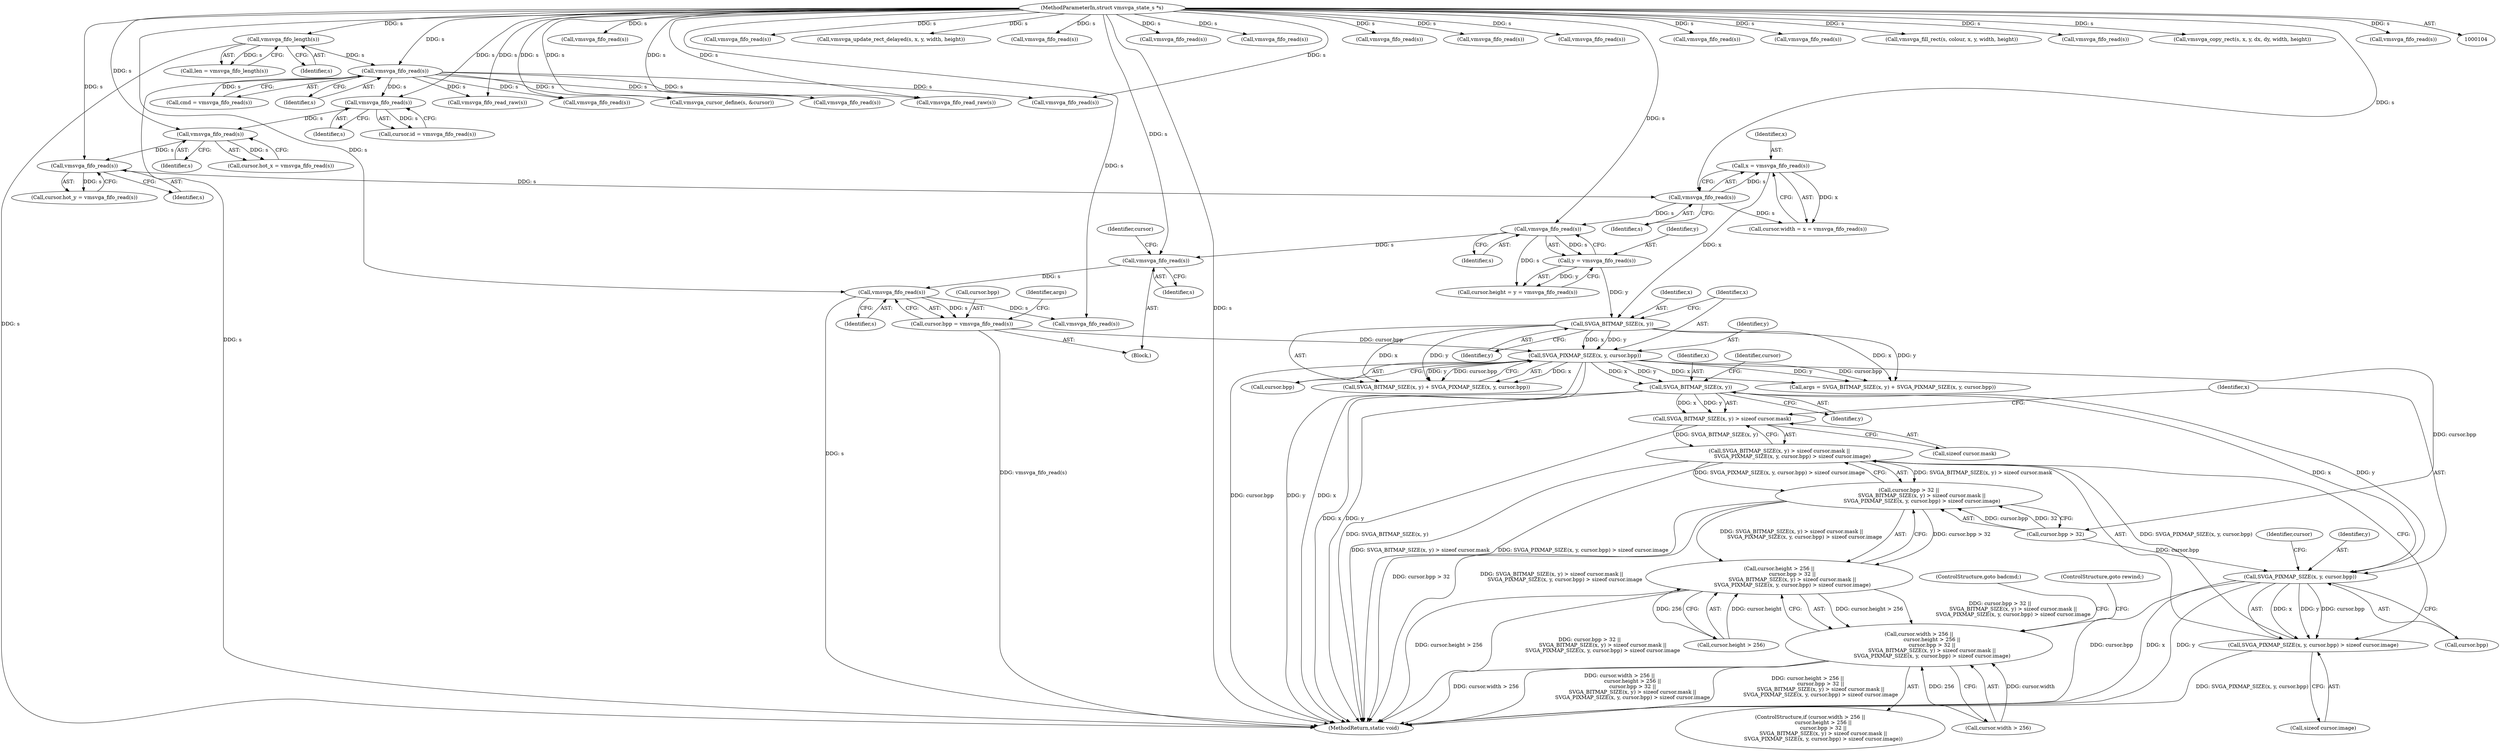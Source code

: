 digraph "1_qemu_167d97a3def77ee2dbf6e908b0ecbfe2103977db@del" {
"1000364" [label="(Call,SVGA_BITMAP_SIZE(x, y))"];
"1000337" [label="(Call,SVGA_PIXMAP_SIZE(x, y, cursor.bpp))"];
"1000334" [label="(Call,SVGA_BITMAP_SIZE(x, y))"];
"1000311" [label="(Call,x = vmsvga_fifo_read(s))"];
"1000313" [label="(Call,vmsvga_fifo_read(s))"];
"1000305" [label="(Call,vmsvga_fifo_read(s))"];
"1000299" [label="(Call,vmsvga_fifo_read(s))"];
"1000293" [label="(Call,vmsvga_fifo_read(s))"];
"1000145" [label="(Call,vmsvga_fifo_read(s))"];
"1000125" [label="(Call,vmsvga_fifo_length(s))"];
"1000105" [label="(MethodParameterIn,struct vmsvga_state_s *s)"];
"1000319" [label="(Call,y = vmsvga_fifo_read(s))"];
"1000321" [label="(Call,vmsvga_fifo_read(s))"];
"1000325" [label="(Call,cursor.bpp = vmsvga_fifo_read(s))"];
"1000329" [label="(Call,vmsvga_fifo_read(s))"];
"1000323" [label="(Call,vmsvga_fifo_read(s))"];
"1000363" [label="(Call,SVGA_BITMAP_SIZE(x, y) > sizeof cursor.mask)"];
"1000362" [label="(Call,SVGA_BITMAP_SIZE(x, y) > sizeof cursor.mask ||\n                SVGA_PIXMAP_SIZE(x, y, cursor.bpp) > sizeof cursor.image)"];
"1000356" [label="(Call,cursor.bpp > 32 ||\n                SVGA_BITMAP_SIZE(x, y) > sizeof cursor.mask ||\n                SVGA_PIXMAP_SIZE(x, y, cursor.bpp) > sizeof cursor.image)"];
"1000350" [label="(Call,cursor.height > 256 ||\n                cursor.bpp > 32 ||\n                SVGA_BITMAP_SIZE(x, y) > sizeof cursor.mask ||\n                SVGA_PIXMAP_SIZE(x, y, cursor.bpp) > sizeof cursor.image)"];
"1000344" [label="(Call,cursor.width > 256 ||\n                cursor.height > 256 ||\n                cursor.bpp > 32 ||\n                SVGA_BITMAP_SIZE(x, y) > sizeof cursor.mask ||\n                SVGA_PIXMAP_SIZE(x, y, cursor.bpp) > sizeof cursor.image)"];
"1000372" [label="(Call,SVGA_PIXMAP_SIZE(x, y, cursor.bpp))"];
"1000371" [label="(Call,SVGA_PIXMAP_SIZE(x, y, cursor.bpp) > sizeof cursor.image)"];
"1000372" [label="(Call,SVGA_PIXMAP_SIZE(x, y, cursor.bpp))"];
"1000336" [label="(Identifier,y)"];
"1000365" [label="(Identifier,x)"];
"1000256" [label="(Call,vmsvga_fifo_read(s))"];
"1000313" [label="(Call,vmsvga_fifo_read(s))"];
"1000240" [label="(Call,vmsvga_fifo_read(s))"];
"1000320" [label="(Identifier,y)"];
"1000525" [label="(Call,vmsvga_fifo_read(s))"];
"1000306" [label="(Identifier,s)"];
"1000123" [label="(Call,len = vmsvga_fifo_length(s))"];
"1000380" [label="(Identifier,cursor)"];
"1000426" [label="(Call,vmsvga_fifo_read_raw(s))"];
"1000364" [label="(Call,SVGA_BITMAP_SIZE(x, y))"];
"1000202" [label="(Call,vmsvga_fifo_read(s))"];
"1000105" [label="(MethodParameterIn,struct vmsvga_state_s *s)"];
"1000175" [label="(Call,vmsvga_update_rect_delayed(s, x, y, width, height))"];
"1000289" [label="(Call,cursor.id = vmsvga_fifo_read(s))"];
"1000307" [label="(Call,cursor.width = x = vmsvga_fifo_read(s))"];
"1000351" [label="(Call,cursor.height > 256)"];
"1000340" [label="(Call,cursor.bpp)"];
"1000363" [label="(Call,SVGA_BITMAP_SIZE(x, y) > sizeof cursor.mask)"];
"1000356" [label="(Call,cursor.bpp > 32 ||\n                SVGA_BITMAP_SIZE(x, y) > sizeof cursor.mask ||\n                SVGA_PIXMAP_SIZE(x, y, cursor.bpp) > sizeof cursor.image)"];
"1000293" [label="(Call,vmsvga_fifo_read(s))"];
"1000315" [label="(Call,cursor.height = y = vmsvga_fifo_read(s))"];
"1000337" [label="(Call,SVGA_PIXMAP_SIZE(x, y, cursor.bpp))"];
"1000210" [label="(Call,vmsvga_fifo_read(s))"];
"1000549" [label="(MethodReturn,static void)"];
"1000294" [label="(Identifier,s)"];
"1000331" [label="(Call,args = SVGA_BITMAP_SIZE(x, y) + SVGA_PIXMAP_SIZE(x, y, cursor.bpp))"];
"1000403" [label="(Call,vmsvga_fifo_read_raw(s))"];
"1000366" [label="(Identifier,y)"];
"1000334" [label="(Call,SVGA_BITMAP_SIZE(x, y))"];
"1000169" [label="(Call,vmsvga_fifo_read(s))"];
"1000339" [label="(Identifier,y)"];
"1000335" [label="(Identifier,x)"];
"1000329" [label="(Call,vmsvga_fifo_read(s))"];
"1000173" [label="(Call,vmsvga_fifo_read(s))"];
"1000161" [label="(Call,vmsvga_fifo_read(s))"];
"1000374" [label="(Identifier,y)"];
"1000295" [label="(Call,cursor.hot_x = vmsvga_fifo_read(s))"];
"1000248" [label="(Call,vmsvga_fifo_read(s))"];
"1000322" [label="(Identifier,s)"];
"1000362" [label="(Call,SVGA_BITMAP_SIZE(x, y) > sizeof cursor.mask ||\n                SVGA_PIXMAP_SIZE(x, y, cursor.bpp) > sizeof cursor.image)"];
"1000371" [label="(Call,SVGA_PIXMAP_SIZE(x, y, cursor.bpp) > sizeof cursor.image)"];
"1000324" [label="(Identifier,s)"];
"1000383" [label="(ControlStructure,goto badcmd;)"];
"1000165" [label="(Call,vmsvga_fifo_read(s))"];
"1000332" [label="(Identifier,args)"];
"1000327" [label="(Identifier,cursor)"];
"1000252" [label="(Call,vmsvga_fifo_read(s))"];
"1000428" [label="(Call,vmsvga_cursor_define(s, &cursor))"];
"1000126" [label="(Identifier,s)"];
"1000325" [label="(Call,cursor.bpp = vmsvga_fifo_read(s))"];
"1000300" [label="(Identifier,s)"];
"1000344" [label="(Call,cursor.width > 256 ||\n                cursor.height > 256 ||\n                cursor.bpp > 32 ||\n                SVGA_BITMAP_SIZE(x, y) > sizeof cursor.mask ||\n                SVGA_PIXMAP_SIZE(x, y, cursor.bpp) > sizeof cursor.image)"];
"1000299" [label="(Call,vmsvga_fifo_read(s))"];
"1000373" [label="(Identifier,x)"];
"1000260" [label="(Call,vmsvga_fifo_read(s))"];
"1000384" [label="(ControlStructure,goto rewind;)"];
"1000375" [label="(Call,cursor.bpp)"];
"1000314" [label="(Identifier,s)"];
"1000198" [label="(Call,vmsvga_fifo_read(s))"];
"1000143" [label="(Call,cmd = vmsvga_fifo_read(s))"];
"1000369" [label="(Identifier,cursor)"];
"1000214" [label="(Call,vmsvga_fill_rect(s, colour, x, y, width, height))"];
"1000312" [label="(Identifier,x)"];
"1000244" [label="(Call,vmsvga_fifo_read(s))"];
"1000147" [label="(Block,)"];
"1000350" [label="(Call,cursor.height > 256 ||\n                cursor.bpp > 32 ||\n                SVGA_BITMAP_SIZE(x, y) > sizeof cursor.mask ||\n                SVGA_PIXMAP_SIZE(x, y, cursor.bpp) > sizeof cursor.image)"];
"1000330" [label="(Identifier,s)"];
"1000321" [label="(Call,vmsvga_fifo_read(s))"];
"1000264" [label="(Call,vmsvga_copy_rect(s, x, y, dx, dy, width, height))"];
"1000305" [label="(Call,vmsvga_fifo_read(s))"];
"1000146" [label="(Identifier,s)"];
"1000145" [label="(Call,vmsvga_fifo_read(s))"];
"1000357" [label="(Call,cursor.bpp > 32)"];
"1000338" [label="(Identifier,x)"];
"1000367" [label="(Call,sizeof cursor.mask)"];
"1000378" [label="(Call,sizeof cursor.image)"];
"1000343" [label="(ControlStructure,if (cursor.width > 256 ||\n                cursor.height > 256 ||\n                cursor.bpp > 32 ||\n                SVGA_BITMAP_SIZE(x, y) > sizeof cursor.mask ||\n                SVGA_PIXMAP_SIZE(x, y, cursor.bpp) > sizeof cursor.image))"];
"1000333" [label="(Call,SVGA_BITMAP_SIZE(x, y) + SVGA_PIXMAP_SIZE(x, y, cursor.bpp))"];
"1000319" [label="(Call,y = vmsvga_fifo_read(s))"];
"1000326" [label="(Call,cursor.bpp)"];
"1000323" [label="(Call,vmsvga_fifo_read(s))"];
"1000125" [label="(Call,vmsvga_fifo_length(s))"];
"1000194" [label="(Call,vmsvga_fifo_read(s))"];
"1000311" [label="(Call,x = vmsvga_fifo_read(s))"];
"1000301" [label="(Call,cursor.hot_y = vmsvga_fifo_read(s))"];
"1000345" [label="(Call,cursor.width > 256)"];
"1000206" [label="(Call,vmsvga_fifo_read(s))"];
"1000364" -> "1000363"  [label="AST: "];
"1000364" -> "1000366"  [label="CFG: "];
"1000365" -> "1000364"  [label="AST: "];
"1000366" -> "1000364"  [label="AST: "];
"1000369" -> "1000364"  [label="CFG: "];
"1000364" -> "1000549"  [label="DDG: x"];
"1000364" -> "1000549"  [label="DDG: y"];
"1000364" -> "1000363"  [label="DDG: x"];
"1000364" -> "1000363"  [label="DDG: y"];
"1000337" -> "1000364"  [label="DDG: x"];
"1000337" -> "1000364"  [label="DDG: y"];
"1000364" -> "1000372"  [label="DDG: x"];
"1000364" -> "1000372"  [label="DDG: y"];
"1000337" -> "1000333"  [label="AST: "];
"1000337" -> "1000340"  [label="CFG: "];
"1000338" -> "1000337"  [label="AST: "];
"1000339" -> "1000337"  [label="AST: "];
"1000340" -> "1000337"  [label="AST: "];
"1000333" -> "1000337"  [label="CFG: "];
"1000337" -> "1000549"  [label="DDG: y"];
"1000337" -> "1000549"  [label="DDG: x"];
"1000337" -> "1000549"  [label="DDG: cursor.bpp"];
"1000337" -> "1000331"  [label="DDG: x"];
"1000337" -> "1000331"  [label="DDG: y"];
"1000337" -> "1000331"  [label="DDG: cursor.bpp"];
"1000337" -> "1000333"  [label="DDG: x"];
"1000337" -> "1000333"  [label="DDG: y"];
"1000337" -> "1000333"  [label="DDG: cursor.bpp"];
"1000334" -> "1000337"  [label="DDG: x"];
"1000334" -> "1000337"  [label="DDG: y"];
"1000325" -> "1000337"  [label="DDG: cursor.bpp"];
"1000337" -> "1000357"  [label="DDG: cursor.bpp"];
"1000334" -> "1000333"  [label="AST: "];
"1000334" -> "1000336"  [label="CFG: "];
"1000335" -> "1000334"  [label="AST: "];
"1000336" -> "1000334"  [label="AST: "];
"1000338" -> "1000334"  [label="CFG: "];
"1000334" -> "1000331"  [label="DDG: x"];
"1000334" -> "1000331"  [label="DDG: y"];
"1000334" -> "1000333"  [label="DDG: x"];
"1000334" -> "1000333"  [label="DDG: y"];
"1000311" -> "1000334"  [label="DDG: x"];
"1000319" -> "1000334"  [label="DDG: y"];
"1000311" -> "1000307"  [label="AST: "];
"1000311" -> "1000313"  [label="CFG: "];
"1000312" -> "1000311"  [label="AST: "];
"1000313" -> "1000311"  [label="AST: "];
"1000307" -> "1000311"  [label="CFG: "];
"1000311" -> "1000307"  [label="DDG: x"];
"1000313" -> "1000311"  [label="DDG: s"];
"1000313" -> "1000314"  [label="CFG: "];
"1000314" -> "1000313"  [label="AST: "];
"1000313" -> "1000307"  [label="DDG: s"];
"1000305" -> "1000313"  [label="DDG: s"];
"1000105" -> "1000313"  [label="DDG: s"];
"1000313" -> "1000321"  [label="DDG: s"];
"1000305" -> "1000301"  [label="AST: "];
"1000305" -> "1000306"  [label="CFG: "];
"1000306" -> "1000305"  [label="AST: "];
"1000301" -> "1000305"  [label="CFG: "];
"1000305" -> "1000301"  [label="DDG: s"];
"1000299" -> "1000305"  [label="DDG: s"];
"1000105" -> "1000305"  [label="DDG: s"];
"1000299" -> "1000295"  [label="AST: "];
"1000299" -> "1000300"  [label="CFG: "];
"1000300" -> "1000299"  [label="AST: "];
"1000295" -> "1000299"  [label="CFG: "];
"1000299" -> "1000295"  [label="DDG: s"];
"1000293" -> "1000299"  [label="DDG: s"];
"1000105" -> "1000299"  [label="DDG: s"];
"1000293" -> "1000289"  [label="AST: "];
"1000293" -> "1000294"  [label="CFG: "];
"1000294" -> "1000293"  [label="AST: "];
"1000289" -> "1000293"  [label="CFG: "];
"1000293" -> "1000289"  [label="DDG: s"];
"1000145" -> "1000293"  [label="DDG: s"];
"1000105" -> "1000293"  [label="DDG: s"];
"1000145" -> "1000143"  [label="AST: "];
"1000145" -> "1000146"  [label="CFG: "];
"1000146" -> "1000145"  [label="AST: "];
"1000143" -> "1000145"  [label="CFG: "];
"1000145" -> "1000549"  [label="DDG: s"];
"1000145" -> "1000143"  [label="DDG: s"];
"1000125" -> "1000145"  [label="DDG: s"];
"1000105" -> "1000145"  [label="DDG: s"];
"1000145" -> "1000161"  [label="DDG: s"];
"1000145" -> "1000194"  [label="DDG: s"];
"1000145" -> "1000240"  [label="DDG: s"];
"1000145" -> "1000403"  [label="DDG: s"];
"1000145" -> "1000426"  [label="DDG: s"];
"1000145" -> "1000428"  [label="DDG: s"];
"1000125" -> "1000123"  [label="AST: "];
"1000125" -> "1000126"  [label="CFG: "];
"1000126" -> "1000125"  [label="AST: "];
"1000123" -> "1000125"  [label="CFG: "];
"1000125" -> "1000549"  [label="DDG: s"];
"1000125" -> "1000123"  [label="DDG: s"];
"1000105" -> "1000125"  [label="DDG: s"];
"1000105" -> "1000104"  [label="AST: "];
"1000105" -> "1000549"  [label="DDG: s"];
"1000105" -> "1000161"  [label="DDG: s"];
"1000105" -> "1000165"  [label="DDG: s"];
"1000105" -> "1000169"  [label="DDG: s"];
"1000105" -> "1000173"  [label="DDG: s"];
"1000105" -> "1000175"  [label="DDG: s"];
"1000105" -> "1000194"  [label="DDG: s"];
"1000105" -> "1000198"  [label="DDG: s"];
"1000105" -> "1000202"  [label="DDG: s"];
"1000105" -> "1000206"  [label="DDG: s"];
"1000105" -> "1000210"  [label="DDG: s"];
"1000105" -> "1000214"  [label="DDG: s"];
"1000105" -> "1000240"  [label="DDG: s"];
"1000105" -> "1000244"  [label="DDG: s"];
"1000105" -> "1000248"  [label="DDG: s"];
"1000105" -> "1000252"  [label="DDG: s"];
"1000105" -> "1000256"  [label="DDG: s"];
"1000105" -> "1000260"  [label="DDG: s"];
"1000105" -> "1000264"  [label="DDG: s"];
"1000105" -> "1000321"  [label="DDG: s"];
"1000105" -> "1000323"  [label="DDG: s"];
"1000105" -> "1000329"  [label="DDG: s"];
"1000105" -> "1000403"  [label="DDG: s"];
"1000105" -> "1000426"  [label="DDG: s"];
"1000105" -> "1000428"  [label="DDG: s"];
"1000105" -> "1000525"  [label="DDG: s"];
"1000319" -> "1000315"  [label="AST: "];
"1000319" -> "1000321"  [label="CFG: "];
"1000320" -> "1000319"  [label="AST: "];
"1000321" -> "1000319"  [label="AST: "];
"1000315" -> "1000319"  [label="CFG: "];
"1000319" -> "1000315"  [label="DDG: y"];
"1000321" -> "1000319"  [label="DDG: s"];
"1000321" -> "1000322"  [label="CFG: "];
"1000322" -> "1000321"  [label="AST: "];
"1000321" -> "1000315"  [label="DDG: s"];
"1000321" -> "1000323"  [label="DDG: s"];
"1000325" -> "1000147"  [label="AST: "];
"1000325" -> "1000329"  [label="CFG: "];
"1000326" -> "1000325"  [label="AST: "];
"1000329" -> "1000325"  [label="AST: "];
"1000332" -> "1000325"  [label="CFG: "];
"1000325" -> "1000549"  [label="DDG: vmsvga_fifo_read(s)"];
"1000329" -> "1000325"  [label="DDG: s"];
"1000329" -> "1000330"  [label="CFG: "];
"1000330" -> "1000329"  [label="AST: "];
"1000329" -> "1000549"  [label="DDG: s"];
"1000323" -> "1000329"  [label="DDG: s"];
"1000329" -> "1000525"  [label="DDG: s"];
"1000323" -> "1000147"  [label="AST: "];
"1000323" -> "1000324"  [label="CFG: "];
"1000324" -> "1000323"  [label="AST: "];
"1000327" -> "1000323"  [label="CFG: "];
"1000363" -> "1000362"  [label="AST: "];
"1000363" -> "1000367"  [label="CFG: "];
"1000367" -> "1000363"  [label="AST: "];
"1000373" -> "1000363"  [label="CFG: "];
"1000362" -> "1000363"  [label="CFG: "];
"1000363" -> "1000549"  [label="DDG: SVGA_BITMAP_SIZE(x, y)"];
"1000363" -> "1000362"  [label="DDG: SVGA_BITMAP_SIZE(x, y)"];
"1000362" -> "1000356"  [label="AST: "];
"1000362" -> "1000371"  [label="CFG: "];
"1000371" -> "1000362"  [label="AST: "];
"1000356" -> "1000362"  [label="CFG: "];
"1000362" -> "1000549"  [label="DDG: SVGA_PIXMAP_SIZE(x, y, cursor.bpp) > sizeof cursor.image"];
"1000362" -> "1000549"  [label="DDG: SVGA_BITMAP_SIZE(x, y) > sizeof cursor.mask"];
"1000362" -> "1000356"  [label="DDG: SVGA_BITMAP_SIZE(x, y) > sizeof cursor.mask"];
"1000362" -> "1000356"  [label="DDG: SVGA_PIXMAP_SIZE(x, y, cursor.bpp) > sizeof cursor.image"];
"1000371" -> "1000362"  [label="DDG: SVGA_PIXMAP_SIZE(x, y, cursor.bpp)"];
"1000356" -> "1000350"  [label="AST: "];
"1000356" -> "1000357"  [label="CFG: "];
"1000357" -> "1000356"  [label="AST: "];
"1000350" -> "1000356"  [label="CFG: "];
"1000356" -> "1000549"  [label="DDG: cursor.bpp > 32"];
"1000356" -> "1000549"  [label="DDG: SVGA_BITMAP_SIZE(x, y) > sizeof cursor.mask ||\n                SVGA_PIXMAP_SIZE(x, y, cursor.bpp) > sizeof cursor.image"];
"1000356" -> "1000350"  [label="DDG: cursor.bpp > 32"];
"1000356" -> "1000350"  [label="DDG: SVGA_BITMAP_SIZE(x, y) > sizeof cursor.mask ||\n                SVGA_PIXMAP_SIZE(x, y, cursor.bpp) > sizeof cursor.image"];
"1000357" -> "1000356"  [label="DDG: cursor.bpp"];
"1000357" -> "1000356"  [label="DDG: 32"];
"1000350" -> "1000344"  [label="AST: "];
"1000350" -> "1000351"  [label="CFG: "];
"1000351" -> "1000350"  [label="AST: "];
"1000344" -> "1000350"  [label="CFG: "];
"1000350" -> "1000549"  [label="DDG: cursor.bpp > 32 ||\n                SVGA_BITMAP_SIZE(x, y) > sizeof cursor.mask ||\n                SVGA_PIXMAP_SIZE(x, y, cursor.bpp) > sizeof cursor.image"];
"1000350" -> "1000549"  [label="DDG: cursor.height > 256"];
"1000350" -> "1000344"  [label="DDG: cursor.height > 256"];
"1000350" -> "1000344"  [label="DDG: cursor.bpp > 32 ||\n                SVGA_BITMAP_SIZE(x, y) > sizeof cursor.mask ||\n                SVGA_PIXMAP_SIZE(x, y, cursor.bpp) > sizeof cursor.image"];
"1000351" -> "1000350"  [label="DDG: cursor.height"];
"1000351" -> "1000350"  [label="DDG: 256"];
"1000344" -> "1000343"  [label="AST: "];
"1000344" -> "1000345"  [label="CFG: "];
"1000345" -> "1000344"  [label="AST: "];
"1000383" -> "1000344"  [label="CFG: "];
"1000384" -> "1000344"  [label="CFG: "];
"1000344" -> "1000549"  [label="DDG: cursor.width > 256 ||\n                cursor.height > 256 ||\n                cursor.bpp > 32 ||\n                SVGA_BITMAP_SIZE(x, y) > sizeof cursor.mask ||\n                SVGA_PIXMAP_SIZE(x, y, cursor.bpp) > sizeof cursor.image"];
"1000344" -> "1000549"  [label="DDG: cursor.height > 256 ||\n                cursor.bpp > 32 ||\n                SVGA_BITMAP_SIZE(x, y) > sizeof cursor.mask ||\n                SVGA_PIXMAP_SIZE(x, y, cursor.bpp) > sizeof cursor.image"];
"1000344" -> "1000549"  [label="DDG: cursor.width > 256"];
"1000345" -> "1000344"  [label="DDG: cursor.width"];
"1000345" -> "1000344"  [label="DDG: 256"];
"1000372" -> "1000371"  [label="AST: "];
"1000372" -> "1000375"  [label="CFG: "];
"1000373" -> "1000372"  [label="AST: "];
"1000374" -> "1000372"  [label="AST: "];
"1000375" -> "1000372"  [label="AST: "];
"1000380" -> "1000372"  [label="CFG: "];
"1000372" -> "1000549"  [label="DDG: cursor.bpp"];
"1000372" -> "1000549"  [label="DDG: x"];
"1000372" -> "1000549"  [label="DDG: y"];
"1000372" -> "1000371"  [label="DDG: x"];
"1000372" -> "1000371"  [label="DDG: y"];
"1000372" -> "1000371"  [label="DDG: cursor.bpp"];
"1000357" -> "1000372"  [label="DDG: cursor.bpp"];
"1000371" -> "1000378"  [label="CFG: "];
"1000378" -> "1000371"  [label="AST: "];
"1000371" -> "1000549"  [label="DDG: SVGA_PIXMAP_SIZE(x, y, cursor.bpp)"];
}
